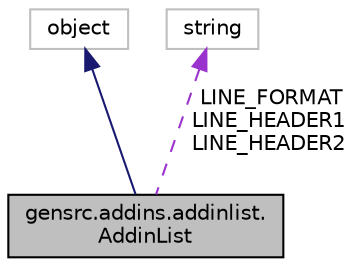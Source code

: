 digraph "gensrc.addins.addinlist.AddinList"
{
  edge [fontname="Helvetica",fontsize="10",labelfontname="Helvetica",labelfontsize="10"];
  node [fontname="Helvetica",fontsize="10",shape=record];
  Node2 [label="gensrc.addins.addinlist.\lAddinList",height=0.2,width=0.4,color="black", fillcolor="grey75", style="filled", fontcolor="black"];
  Node3 -> Node2 [dir="back",color="midnightblue",fontsize="10",style="solid",fontname="Helvetica"];
  Node3 [label="object",height=0.2,width=0.4,color="grey75", fillcolor="white", style="filled"];
  Node4 -> Node2 [dir="back",color="darkorchid3",fontsize="10",style="dashed",label=" LINE_FORMAT\nLINE_HEADER1\nLINE_HEADER2" ,fontname="Helvetica"];
  Node4 [label="string",height=0.2,width=0.4,color="grey75", fillcolor="white", style="filled"];
}
